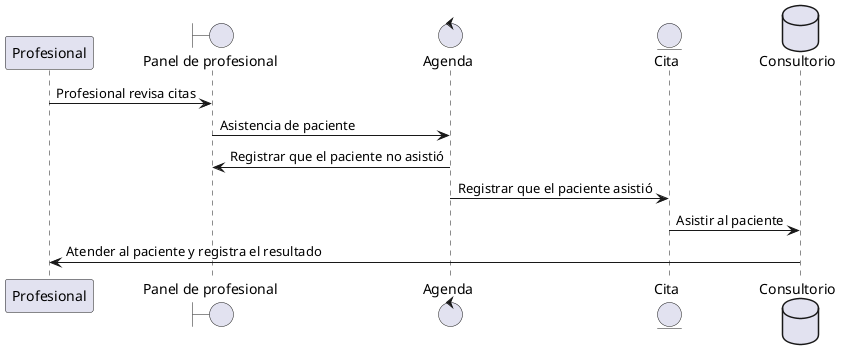 @startuml
participant Profesional
boundary "Panel de profesional" as Panel
control Agenda
entity Cita
database Consultorio

Profesional -> Panel : Profesional revisa citas
Panel -> Agenda : Asistencia de paciente
Agenda -> Panel: Registrar que el paciente no asistió
Agenda -> Cita: Registrar que el paciente asistió
Cita -> Consultorio: Asistir al paciente
Consultorio -> Profesional: Atender al paciente y registra el resultado
@enduml